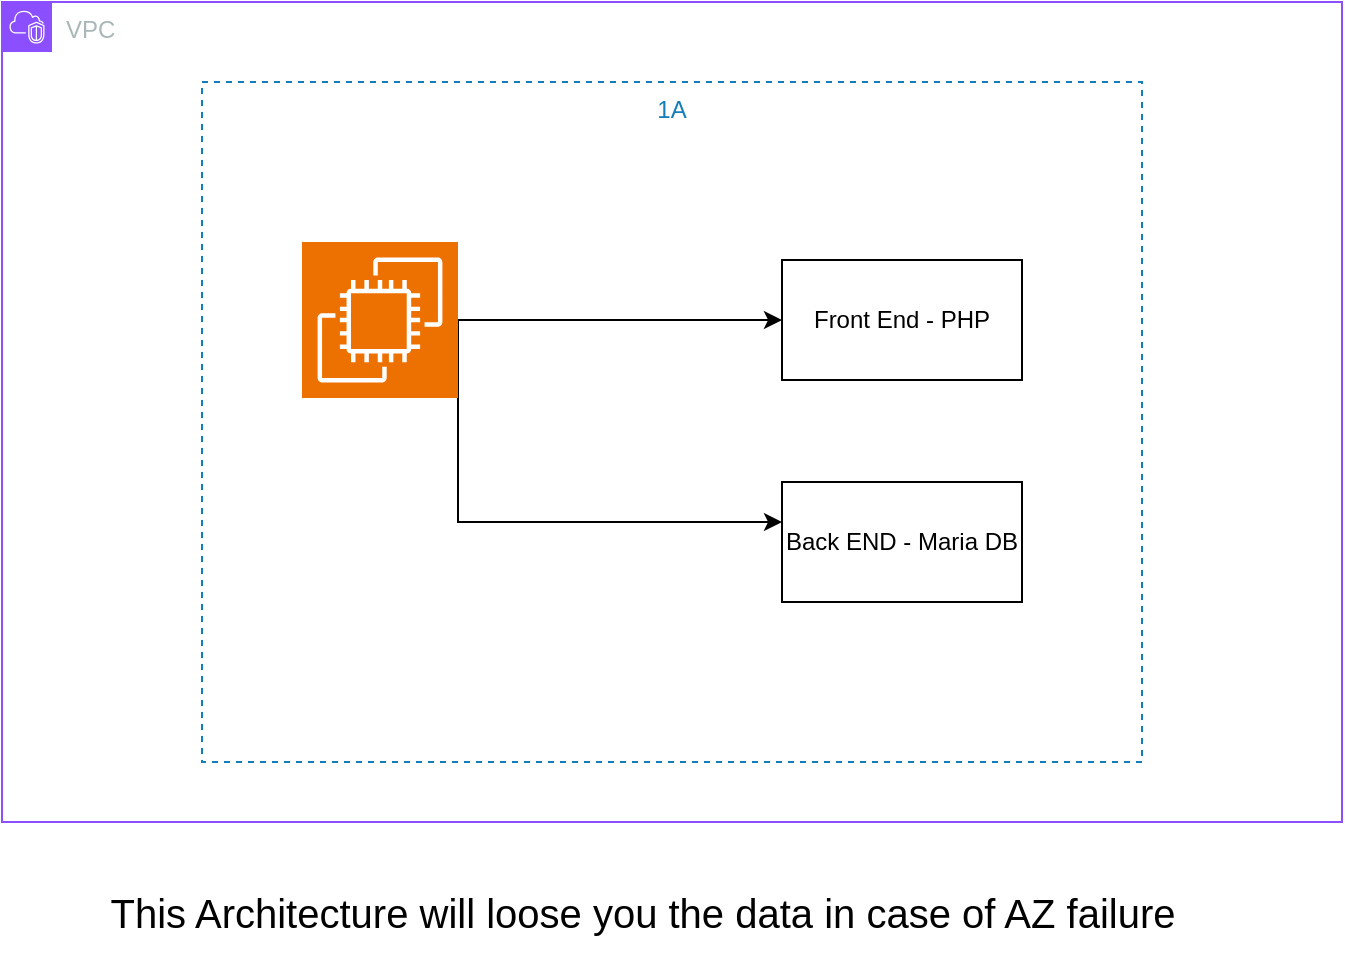 <mxfile version="26.1.0" pages="4">
  <diagram name="WORDPRESS" id="NdUuWEBQtOs4A5N5wTtD">
    <mxGraphModel dx="954" dy="530" grid="1" gridSize="10" guides="1" tooltips="1" connect="1" arrows="1" fold="1" page="1" pageScale="1" pageWidth="827" pageHeight="1169" math="0" shadow="0">
      <root>
        <mxCell id="0" />
        <mxCell id="1" parent="0" />
        <mxCell id="XfD0HRCojVIyySsO1Wtb-1" value="VPC" style="points=[[0,0],[0.25,0],[0.5,0],[0.75,0],[1,0],[1,0.25],[1,0.5],[1,0.75],[1,1],[0.75,1],[0.5,1],[0.25,1],[0,1],[0,0.75],[0,0.5],[0,0.25]];outlineConnect=0;gradientColor=none;html=1;whiteSpace=wrap;fontSize=12;fontStyle=0;container=1;pointerEvents=0;collapsible=0;recursiveResize=0;shape=mxgraph.aws4.group;grIcon=mxgraph.aws4.group_vpc2;strokeColor=#8C4FFF;fillColor=none;verticalAlign=top;align=left;spacingLeft=30;fontColor=#AAB7B8;dashed=0;" vertex="1" parent="1">
          <mxGeometry x="80" y="90" width="670" height="410" as="geometry" />
        </mxCell>
        <mxCell id="XfD0HRCojVIyySsO1Wtb-2" value="1A" style="fillColor=none;strokeColor=#147EBA;dashed=1;verticalAlign=top;fontStyle=0;fontColor=#147EBA;whiteSpace=wrap;html=1;" vertex="1" parent="XfD0HRCojVIyySsO1Wtb-1">
          <mxGeometry x="100" y="40" width="470" height="340" as="geometry" />
        </mxCell>
        <mxCell id="hYypIXCOhWIALHZO6jhF-3" style="edgeStyle=orthogonalEdgeStyle;rounded=0;orthogonalLoop=1;jettySize=auto;html=1;entryX=0;entryY=0.5;entryDx=0;entryDy=0;" edge="1" parent="XfD0HRCojVIyySsO1Wtb-1" source="XfD0HRCojVIyySsO1Wtb-5" target="hYypIXCOhWIALHZO6jhF-1">
          <mxGeometry relative="1" as="geometry" />
        </mxCell>
        <mxCell id="hYypIXCOhWIALHZO6jhF-4" style="edgeStyle=orthogonalEdgeStyle;rounded=0;orthogonalLoop=1;jettySize=auto;html=1;exitX=1;exitY=0.5;exitDx=0;exitDy=0;exitPerimeter=0;" edge="1" parent="XfD0HRCojVIyySsO1Wtb-1" source="XfD0HRCojVIyySsO1Wtb-5" target="hYypIXCOhWIALHZO6jhF-2">
          <mxGeometry relative="1" as="geometry">
            <Array as="points">
              <mxPoint x="228" y="260" />
            </Array>
          </mxGeometry>
        </mxCell>
        <mxCell id="XfD0HRCojVIyySsO1Wtb-5" value="" style="sketch=0;points=[[0,0,0],[0.25,0,0],[0.5,0,0],[0.75,0,0],[1,0,0],[0,1,0],[0.25,1,0],[0.5,1,0],[0.75,1,0],[1,1,0],[0,0.25,0],[0,0.5,0],[0,0.75,0],[1,0.25,0],[1,0.5,0],[1,0.75,0]];outlineConnect=0;fontColor=#232F3E;fillColor=#ED7100;strokeColor=#ffffff;dashed=0;verticalLabelPosition=bottom;verticalAlign=top;align=center;html=1;fontSize=12;fontStyle=0;aspect=fixed;shape=mxgraph.aws4.resourceIcon;resIcon=mxgraph.aws4.ec2;" vertex="1" parent="XfD0HRCojVIyySsO1Wtb-1">
          <mxGeometry x="150" y="120" width="78" height="78" as="geometry" />
        </mxCell>
        <mxCell id="hYypIXCOhWIALHZO6jhF-1" value="Front End - PHP" style="whiteSpace=wrap;html=1;" vertex="1" parent="XfD0HRCojVIyySsO1Wtb-1">
          <mxGeometry x="390" y="129" width="120" height="60" as="geometry" />
        </mxCell>
        <mxCell id="hYypIXCOhWIALHZO6jhF-2" value="Back END - Maria DB" style="whiteSpace=wrap;html=1;" vertex="1" parent="XfD0HRCojVIyySsO1Wtb-1">
          <mxGeometry x="390" y="240" width="120" height="60" as="geometry" />
        </mxCell>
        <mxCell id="hYypIXCOhWIALHZO6jhF-5" value="&lt;font style=&quot;font-size: 20px;&quot;&gt;This Architecture will loose you the data in case of AZ failure&lt;/font&gt;" style="text;html=1;align=center;verticalAlign=middle;resizable=0;points=[];autosize=1;strokeColor=none;fillColor=none;" vertex="1" parent="1">
          <mxGeometry x="120" y="525" width="560" height="40" as="geometry" />
        </mxCell>
      </root>
    </mxGraphModel>
  </diagram>
  <diagram name="Multi-Tier" id="OB_1DsMMzITabMdg2L8S">
    <mxGraphModel dx="954" dy="530" grid="1" gridSize="10" guides="1" tooltips="1" connect="1" arrows="1" fold="1" page="1" pageScale="1" pageWidth="827" pageHeight="1169" math="0" shadow="0">
      <root>
        <mxCell id="7JkNAGcG_IbLKz5NbMYe-0" />
        <mxCell id="7JkNAGcG_IbLKz5NbMYe-1" parent="7JkNAGcG_IbLKz5NbMYe-0" />
        <mxCell id="7JkNAGcG_IbLKz5NbMYe-2" value="VPC" style="points=[[0,0],[0.25,0],[0.5,0],[0.75,0],[1,0],[1,0.25],[1,0.5],[1,0.75],[1,1],[0.75,1],[0.5,1],[0.25,1],[0,1],[0,0.75],[0,0.5],[0,0.25]];outlineConnect=0;gradientColor=none;html=1;whiteSpace=wrap;fontSize=12;fontStyle=0;container=1;pointerEvents=0;collapsible=0;recursiveResize=0;shape=mxgraph.aws4.group;grIcon=mxgraph.aws4.group_vpc2;strokeColor=#8C4FFF;fillColor=none;verticalAlign=top;align=left;spacingLeft=30;fontColor=#AAB7B8;dashed=0;" parent="7JkNAGcG_IbLKz5NbMYe-1" vertex="1">
          <mxGeometry x="80" y="50" width="670" height="450" as="geometry" />
        </mxCell>
        <mxCell id="7JkNAGcG_IbLKz5NbMYe-3" value="1A" style="fillColor=none;strokeColor=#147EBA;dashed=1;verticalAlign=top;fontStyle=0;fontColor=#147EBA;whiteSpace=wrap;html=1;" parent="7JkNAGcG_IbLKz5NbMYe-2" vertex="1">
          <mxGeometry x="40" y="40" width="170" height="370" as="geometry" />
        </mxCell>
        <mxCell id="7JkNAGcG_IbLKz5NbMYe-4" value="1B" style="fillColor=none;strokeColor=#147EBA;dashed=1;verticalAlign=top;fontStyle=0;fontColor=#147EBA;whiteSpace=wrap;html=1;" parent="7JkNAGcG_IbLKz5NbMYe-2" vertex="1">
          <mxGeometry x="280" y="40" width="170" height="370" as="geometry" />
        </mxCell>
        <mxCell id="7JkNAGcG_IbLKz5NbMYe-5" value="" style="sketch=0;points=[[0,0,0],[0.25,0,0],[0.5,0,0],[0.75,0,0],[1,0,0],[0,1,0],[0.25,1,0],[0.5,1,0],[0.75,1,0],[1,1,0],[0,0.25,0],[0,0.5,0],[0,0.75,0],[1,0.25,0],[1,0.5,0],[1,0.75,0]];outlineConnect=0;fontColor=#232F3E;fillColor=#ED7100;strokeColor=#ffffff;dashed=0;verticalLabelPosition=bottom;verticalAlign=top;align=center;html=1;fontSize=12;fontStyle=0;aspect=fixed;shape=mxgraph.aws4.resourceIcon;resIcon=mxgraph.aws4.ec2;" parent="7JkNAGcG_IbLKz5NbMYe-2" vertex="1">
          <mxGeometry x="86" y="80" width="78" height="78" as="geometry" />
        </mxCell>
        <mxCell id="sx7BqdIWQbxqHbR7AyCH-0" value="" style="sketch=0;outlineConnect=0;fontColor=#232F3E;gradientColor=none;fillColor=#C925D1;strokeColor=none;dashed=0;verticalLabelPosition=bottom;verticalAlign=top;align=center;html=1;fontSize=12;fontStyle=0;aspect=fixed;pointerEvents=1;shape=mxgraph.aws4.rds_instance;" parent="7JkNAGcG_IbLKz5NbMYe-2" vertex="1">
          <mxGeometry x="86" y="260" width="78" height="78" as="geometry" />
        </mxCell>
        <mxCell id="K11FRhGvOFVKo39EKJVz-2" style="edgeStyle=orthogonalEdgeStyle;rounded=0;orthogonalLoop=1;jettySize=auto;html=1;" parent="7JkNAGcG_IbLKz5NbMYe-2" source="K11FRhGvOFVKo39EKJVz-0" target="sx7BqdIWQbxqHbR7AyCH-0" edge="1">
          <mxGeometry relative="1" as="geometry" />
        </mxCell>
        <mxCell id="K11FRhGvOFVKo39EKJVz-0" value="Front End - PHP" style="whiteSpace=wrap;html=1;" parent="7JkNAGcG_IbLKz5NbMYe-2" vertex="1">
          <mxGeometry x="65" y="158" width="120" height="60" as="geometry" />
        </mxCell>
        <mxCell id="K11FRhGvOFVKo39EKJVz-7" style="edgeStyle=orthogonalEdgeStyle;rounded=0;orthogonalLoop=1;jettySize=auto;html=1;entryX=0;entryY=0.5;entryDx=0;entryDy=0;" parent="7JkNAGcG_IbLKz5NbMYe-2" source="K11FRhGvOFVKo39EKJVz-1" target="K11FRhGvOFVKo39EKJVz-4" edge="1">
          <mxGeometry relative="1" as="geometry" />
        </mxCell>
        <mxCell id="K11FRhGvOFVKo39EKJVz-8" style="edgeStyle=orthogonalEdgeStyle;rounded=0;orthogonalLoop=1;jettySize=auto;html=1;entryX=0;entryY=0.5;entryDx=0;entryDy=0;" parent="7JkNAGcG_IbLKz5NbMYe-2" source="K11FRhGvOFVKo39EKJVz-1" target="62_l_0oJhyXoC6BQIwoD-10" edge="1">
          <mxGeometry relative="1" as="geometry">
            <mxPoint x="305" y="368" as="targetPoint" />
          </mxGeometry>
        </mxCell>
        <mxCell id="K11FRhGvOFVKo39EKJVz-1" value="Backend - DB" style="whiteSpace=wrap;html=1;" parent="7JkNAGcG_IbLKz5NbMYe-2" vertex="1">
          <mxGeometry x="65" y="338" width="120" height="60" as="geometry" />
        </mxCell>
        <mxCell id="K11FRhGvOFVKo39EKJVz-3" value="" style="sketch=0;outlineConnect=0;fontColor=#232F3E;gradientColor=none;fillColor=#C925D1;strokeColor=none;dashed=0;verticalLabelPosition=bottom;verticalAlign=top;align=center;html=1;fontSize=12;fontStyle=0;aspect=fixed;pointerEvents=1;shape=mxgraph.aws4.rds_instance_alt;" parent="7JkNAGcG_IbLKz5NbMYe-2" vertex="1">
          <mxGeometry x="326" y="90" width="78" height="78" as="geometry" />
        </mxCell>
        <mxCell id="K11FRhGvOFVKo39EKJVz-4" value="Stand BY" style="whiteSpace=wrap;html=1;" parent="7JkNAGcG_IbLKz5NbMYe-2" vertex="1">
          <mxGeometry x="305" y="168" width="120" height="60" as="geometry" />
        </mxCell>
        <mxCell id="62_l_0oJhyXoC6BQIwoD-7" value="1C" style="fillColor=none;strokeColor=#147EBA;dashed=1;verticalAlign=top;fontStyle=0;fontColor=#147EBA;whiteSpace=wrap;html=1;" parent="7JkNAGcG_IbLKz5NbMYe-2" vertex="1">
          <mxGeometry x="470" y="40" width="170" height="370" as="geometry" />
        </mxCell>
        <mxCell id="62_l_0oJhyXoC6BQIwoD-10" value="Read Replicas" style="whiteSpace=wrap;html=1;" parent="7JkNAGcG_IbLKz5NbMYe-2" vertex="1">
          <mxGeometry x="495" y="338" width="120" height="60" as="geometry" />
        </mxCell>
        <mxCell id="62_l_0oJhyXoC6BQIwoD-11" value="" style="sketch=0;outlineConnect=0;fontColor=#232F3E;gradientColor=none;fillColor=#C925D1;strokeColor=none;dashed=0;verticalLabelPosition=bottom;verticalAlign=top;align=center;html=1;fontSize=12;fontStyle=0;aspect=fixed;pointerEvents=1;shape=mxgraph.aws4.rds_instance_alt;" parent="7JkNAGcG_IbLKz5NbMYe-2" vertex="1">
          <mxGeometry x="516" y="260" width="78" height="78" as="geometry" />
        </mxCell>
        <mxCell id="62_l_0oJhyXoC6BQIwoD-0" value="&lt;font style=&quot;font-size: 20px;&quot;&gt;This Architecture will help you protect the data in case AZ failure&lt;/font&gt;" style="text;html=1;align=center;verticalAlign=middle;resizable=0;points=[];autosize=1;strokeColor=none;fillColor=none;" parent="7JkNAGcG_IbLKz5NbMYe-1" vertex="1">
          <mxGeometry x="105" y="525" width="590" height="40" as="geometry" />
        </mxCell>
      </root>
    </mxGraphModel>
  </diagram>
  <diagram name="SG to SG" id="3HLT6z6C6QbCYhNlFOWf">
    <mxGraphModel dx="954" dy="530" grid="1" gridSize="10" guides="1" tooltips="1" connect="1" arrows="1" fold="1" page="1" pageScale="1" pageWidth="827" pageHeight="1169" math="0" shadow="0">
      <root>
        <mxCell id="joxAX7BLMsEu5LdcDJ3S-0" />
        <mxCell id="joxAX7BLMsEu5LdcDJ3S-1" parent="joxAX7BLMsEu5LdcDJ3S-0" />
        <mxCell id="joxAX7BLMsEu5LdcDJ3S-2" value="VPC" style="points=[[0,0],[0.25,0],[0.5,0],[0.75,0],[1,0],[1,0.25],[1,0.5],[1,0.75],[1,1],[0.75,1],[0.5,1],[0.25,1],[0,1],[0,0.75],[0,0.5],[0,0.25]];outlineConnect=0;gradientColor=none;html=1;whiteSpace=wrap;fontSize=12;fontStyle=0;container=1;pointerEvents=0;collapsible=0;recursiveResize=0;shape=mxgraph.aws4.group;grIcon=mxgraph.aws4.group_vpc2;strokeColor=#8C4FFF;fillColor=none;verticalAlign=top;align=left;spacingLeft=30;fontColor=#AAB7B8;dashed=0;" vertex="1" parent="joxAX7BLMsEu5LdcDJ3S-1">
          <mxGeometry x="80" y="50" width="670" height="450" as="geometry" />
        </mxCell>
        <mxCell id="joxAX7BLMsEu5LdcDJ3S-5" value="" style="sketch=0;points=[[0,0,0],[0.25,0,0],[0.5,0,0],[0.75,0,0],[1,0,0],[0,1,0],[0.25,1,0],[0.5,1,0],[0.75,1,0],[1,1,0],[0,0.25,0],[0,0.5,0],[0,0.75,0],[1,0.25,0],[1,0.5,0],[1,0.75,0]];outlineConnect=0;fontColor=#232F3E;fillColor=#ED7100;strokeColor=#ffffff;dashed=0;verticalLabelPosition=bottom;verticalAlign=top;align=center;html=1;fontSize=12;fontStyle=0;aspect=fixed;shape=mxgraph.aws4.resourceIcon;resIcon=mxgraph.aws4.ec2;" vertex="1" parent="joxAX7BLMsEu5LdcDJ3S-2">
          <mxGeometry x="110" y="149" width="78" height="78" as="geometry" />
        </mxCell>
        <mxCell id="joxAX7BLMsEu5LdcDJ3S-12" value="" style="sketch=0;outlineConnect=0;fontColor=#232F3E;gradientColor=none;fillColor=#C925D1;strokeColor=none;dashed=0;verticalLabelPosition=bottom;verticalAlign=top;align=center;html=1;fontSize=12;fontStyle=0;aspect=fixed;pointerEvents=1;shape=mxgraph.aws4.rds_instance_alt;" vertex="1" parent="joxAX7BLMsEu5LdcDJ3S-2">
          <mxGeometry x="480" y="149" width="78" height="78" as="geometry" />
        </mxCell>
        <mxCell id="mP0kXm6_bTcr9osm08DT-1" value="RDS SG" style="fillColor=none;strokeColor=#DD3522;verticalAlign=top;fontStyle=0;fontColor=#DD3522;whiteSpace=wrap;html=1;" vertex="1" parent="joxAX7BLMsEu5LdcDJ3S-2">
          <mxGeometry x="414" y="80" width="210" height="330" as="geometry" />
        </mxCell>
        <mxCell id="mP0kXm6_bTcr9osm08DT-4" style="edgeStyle=orthogonalEdgeStyle;rounded=0;orthogonalLoop=1;jettySize=auto;html=1;entryX=0;entryY=0.5;entryDx=0;entryDy=0;" edge="1" parent="joxAX7BLMsEu5LdcDJ3S-1" source="mP0kXm6_bTcr9osm08DT-0" target="mP0kXm6_bTcr9osm08DT-1">
          <mxGeometry relative="1" as="geometry" />
        </mxCell>
        <mxCell id="mP0kXm6_bTcr9osm08DT-0" value="LAMP SG" style="fillColor=none;strokeColor=#DD3522;verticalAlign=top;fontStyle=0;fontColor=#DD3522;whiteSpace=wrap;html=1;" vertex="1" parent="joxAX7BLMsEu5LdcDJ3S-1">
          <mxGeometry x="120" y="130" width="210" height="330" as="geometry" />
        </mxCell>
        <mxCell id="joxAX7BLMsEu5LdcDJ3S-17" value="&lt;font style=&quot;font-size: 20px;&quot;&gt;This Architecture will help you protect the data in case AZ failure&lt;/font&gt;" style="text;html=1;align=center;verticalAlign=middle;resizable=0;points=[];autosize=1;strokeColor=none;fillColor=none;" vertex="1" parent="joxAX7BLMsEu5LdcDJ3S-1">
          <mxGeometry x="105" y="525" width="590" height="40" as="geometry" />
        </mxCell>
        <mxCell id="lJ-S1TIfcddlWND224gh-0" value="" style="sketch=0;points=[[0,0,0],[0.25,0,0],[0.5,0,0],[0.75,0,0],[1,0,0],[0,1,0],[0.25,1,0],[0.5,1,0],[0.75,1,0],[1,1,0],[0,0.25,0],[0,0.5,0],[0,0.75,0],[1,0.25,0],[1,0.5,0],[1,0.75,0]];outlineConnect=0;fontColor=#232F3E;fillColor=#ED7100;strokeColor=#ffffff;dashed=0;verticalLabelPosition=bottom;verticalAlign=top;align=center;html=1;fontSize=12;fontStyle=0;aspect=fixed;shape=mxgraph.aws4.resourceIcon;resIcon=mxgraph.aws4.ec2;" vertex="1" parent="joxAX7BLMsEu5LdcDJ3S-1">
          <mxGeometry x="186" y="340" width="78" height="78" as="geometry" />
        </mxCell>
      </root>
    </mxGraphModel>
  </diagram>
  <diagram name="Aurora Cluster Architecture" id="O_2to4WjZwgt37s4RFwq">
    <mxGraphModel dx="954" dy="530" grid="1" gridSize="10" guides="1" tooltips="1" connect="1" arrows="1" fold="1" page="1" pageScale="1" pageWidth="827" pageHeight="1169" math="0" shadow="0">
      <root>
        <mxCell id="7JLm5pAj3P43opA7x6UZ-0" />
        <mxCell id="7JLm5pAj3P43opA7x6UZ-1" parent="7JLm5pAj3P43opA7x6UZ-0" />
        <mxCell id="7JLm5pAj3P43opA7x6UZ-2" value="VPC" style="points=[[0,0],[0.25,0],[0.5,0],[0.75,0],[1,0],[1,0.25],[1,0.5],[1,0.75],[1,1],[0.75,1],[0.5,1],[0.25,1],[0,1],[0,0.75],[0,0.5],[0,0.25]];outlineConnect=0;gradientColor=none;html=1;whiteSpace=wrap;fontSize=12;fontStyle=0;container=1;pointerEvents=0;collapsible=0;recursiveResize=0;shape=mxgraph.aws4.group;grIcon=mxgraph.aws4.group_vpc2;strokeColor=#8C4FFF;fillColor=none;verticalAlign=top;align=left;spacingLeft=30;fontColor=#AAB7B8;dashed=0;" parent="7JLm5pAj3P43opA7x6UZ-1" vertex="1">
          <mxGeometry x="70" y="50" width="670" height="450" as="geometry" />
        </mxCell>
        <mxCell id="7JLm5pAj3P43opA7x6UZ-3" value="1A" style="fillColor=none;strokeColor=#147EBA;dashed=1;verticalAlign=top;fontStyle=0;fontColor=#147EBA;whiteSpace=wrap;html=1;" parent="7JLm5pAj3P43opA7x6UZ-2" vertex="1">
          <mxGeometry x="100" y="40" width="170" height="370" as="geometry" />
        </mxCell>
        <mxCell id="7JLm5pAj3P43opA7x6UZ-4" value="1B" style="fillColor=none;strokeColor=#147EBA;dashed=1;verticalAlign=top;fontStyle=0;fontColor=#147EBA;whiteSpace=wrap;html=1;" parent="7JLm5pAj3P43opA7x6UZ-2" vertex="1">
          <mxGeometry x="360" y="40" width="170" height="370" as="geometry" />
        </mxCell>
        <mxCell id="7JLm5pAj3P43opA7x6UZ-5" value="" style="sketch=0;points=[[0,0,0],[0.25,0,0],[0.5,0,0],[0.75,0,0],[1,0,0],[0,1,0],[0.25,1,0],[0.5,1,0],[0.75,1,0],[1,1,0],[0,0.25,0],[0,0.5,0],[0,0.75,0],[1,0.25,0],[1,0.5,0],[1,0.75,0]];outlineConnect=0;fontColor=#232F3E;fillColor=#ED7100;strokeColor=#ffffff;dashed=0;verticalLabelPosition=bottom;verticalAlign=top;align=center;html=1;fontSize=12;fontStyle=0;aspect=fixed;shape=mxgraph.aws4.resourceIcon;resIcon=mxgraph.aws4.ec2;" parent="7JLm5pAj3P43opA7x6UZ-2" vertex="1">
          <mxGeometry x="146" y="80" width="78" height="78" as="geometry" />
        </mxCell>
        <mxCell id="7JLm5pAj3P43opA7x6UZ-7" style="edgeStyle=orthogonalEdgeStyle;rounded=0;orthogonalLoop=1;jettySize=auto;html=1;" parent="7JLm5pAj3P43opA7x6UZ-2" source="7JLm5pAj3P43opA7x6UZ-8" edge="1">
          <mxGeometry relative="1" as="geometry">
            <mxPoint x="185" y="260.097" as="targetPoint" />
          </mxGeometry>
        </mxCell>
        <mxCell id="j86Fr8OMY0TuIKZNMlRd-2" style="edgeStyle=orthogonalEdgeStyle;rounded=0;orthogonalLoop=1;jettySize=auto;html=1;exitX=0.5;exitY=1;exitDx=0;exitDy=0;" parent="7JLm5pAj3P43opA7x6UZ-2" source="7JLm5pAj3P43opA7x6UZ-8" target="j86Fr8OMY0TuIKZNMlRd-1" edge="1">
          <mxGeometry relative="1" as="geometry" />
        </mxCell>
        <mxCell id="7JLm5pAj3P43opA7x6UZ-8" value="Front End - PHP" style="whiteSpace=wrap;html=1;" parent="7JLm5pAj3P43opA7x6UZ-2" vertex="1">
          <mxGeometry x="125" y="158" width="120" height="60" as="geometry" />
        </mxCell>
        <mxCell id="7JLm5pAj3P43opA7x6UZ-12" value="" style="sketch=0;outlineConnect=0;fontColor=#232F3E;gradientColor=none;fillColor=#C925D1;strokeColor=none;dashed=0;verticalLabelPosition=bottom;verticalAlign=top;align=center;html=1;fontSize=12;fontStyle=0;aspect=fixed;pointerEvents=1;shape=mxgraph.aws4.rds_instance_alt;" parent="7JLm5pAj3P43opA7x6UZ-2" vertex="1">
          <mxGeometry x="406" y="90" width="78" height="78" as="geometry" />
        </mxCell>
        <mxCell id="7JLm5pAj3P43opA7x6UZ-13" value="Stand BY" style="whiteSpace=wrap;html=1;" parent="7JLm5pAj3P43opA7x6UZ-2" vertex="1">
          <mxGeometry x="385" y="168" width="120" height="60" as="geometry" />
        </mxCell>
        <mxCell id="R1prQ4iGf0cJb1-xSBxP-1" value="" style="rounded=0;whiteSpace=wrap;html=1;" parent="7JLm5pAj3P43opA7x6UZ-2" vertex="1">
          <mxGeometry x="70" y="260" width="540" height="130" as="geometry" />
        </mxCell>
        <mxCell id="FVhh6fScC-tDP8cTQKii-0" value="" style="sketch=0;outlineConnect=0;fontColor=#232F3E;gradientColor=none;fillColor=#C925D1;strokeColor=none;dashed=0;verticalLabelPosition=bottom;verticalAlign=top;align=center;html=1;fontSize=12;fontStyle=0;aspect=fixed;pointerEvents=1;shape=mxgraph.aws4.rds_instance;" parent="7JLm5pAj3P43opA7x6UZ-2" vertex="1">
          <mxGeometry x="156" y="260" width="64" height="64" as="geometry" />
        </mxCell>
        <mxCell id="j86Fr8OMY0TuIKZNMlRd-3" style="edgeStyle=orthogonalEdgeStyle;rounded=0;orthogonalLoop=1;jettySize=auto;html=1;entryX=0;entryY=0.5;entryDx=0;entryDy=0;" parent="7JLm5pAj3P43opA7x6UZ-2" source="FVhh6fScC-tDP8cTQKii-1" target="j86Fr8OMY0TuIKZNMlRd-0" edge="1">
          <mxGeometry relative="1" as="geometry" />
        </mxCell>
        <mxCell id="FVhh6fScC-tDP8cTQKii-1" value="Backend - DB" style="whiteSpace=wrap;html=1;" parent="7JLm5pAj3P43opA7x6UZ-2" vertex="1">
          <mxGeometry x="146" y="326" width="95" height="58" as="geometry" />
        </mxCell>
        <mxCell id="j86Fr8OMY0TuIKZNMlRd-0" value="Read Replicas" style="whiteSpace=wrap;html=1;" parent="7JLm5pAj3P43opA7x6UZ-2" vertex="1">
          <mxGeometry x="392.5" y="324" width="105" height="56" as="geometry" />
        </mxCell>
        <mxCell id="j86Fr8OMY0TuIKZNMlRd-1" value="" style="sketch=0;outlineConnect=0;fontColor=#232F3E;gradientColor=none;fillColor=#C925D1;strokeColor=none;dashed=0;verticalLabelPosition=bottom;verticalAlign=top;align=center;html=1;fontSize=12;fontStyle=0;aspect=fixed;pointerEvents=1;shape=mxgraph.aws4.rds_instance_alt;" parent="7JLm5pAj3P43opA7x6UZ-2" vertex="1">
          <mxGeometry x="413" y="260" width="64" height="64" as="geometry" />
        </mxCell>
        <mxCell id="j86Fr8OMY0TuIKZNMlRd-4" style="edgeStyle=orthogonalEdgeStyle;rounded=0;orthogonalLoop=1;jettySize=auto;html=1;entryX=0.118;entryY=0.378;entryDx=0;entryDy=0;entryPerimeter=0;" parent="7JLm5pAj3P43opA7x6UZ-2" source="FVhh6fScC-tDP8cTQKii-1" target="7JLm5pAj3P43opA7x6UZ-4" edge="1">
          <mxGeometry relative="1" as="geometry" />
        </mxCell>
        <mxCell id="HGoby1fEtWOTrstYIgKf-1" value="Cluster" style="text;html=1;align=center;verticalAlign=middle;resizable=0;points=[];autosize=1;strokeColor=none;fillColor=none;" parent="7JLm5pAj3P43opA7x6UZ-2" vertex="1">
          <mxGeometry x="540" y="270" width="60" height="30" as="geometry" />
        </mxCell>
        <mxCell id="HGoby1fEtWOTrstYIgKf-0" value="&lt;font style=&quot;font-size: 20px;&quot;&gt;Cluster will maintain a primary and Read Replica&lt;/font&gt;" style="text;html=1;align=center;verticalAlign=middle;resizable=0;points=[];autosize=1;strokeColor=none;fillColor=none;" parent="7JLm5pAj3P43opA7x6UZ-1" vertex="1">
          <mxGeometry x="175" y="525" width="450" height="40" as="geometry" />
        </mxCell>
      </root>
    </mxGraphModel>
  </diagram>
</mxfile>
